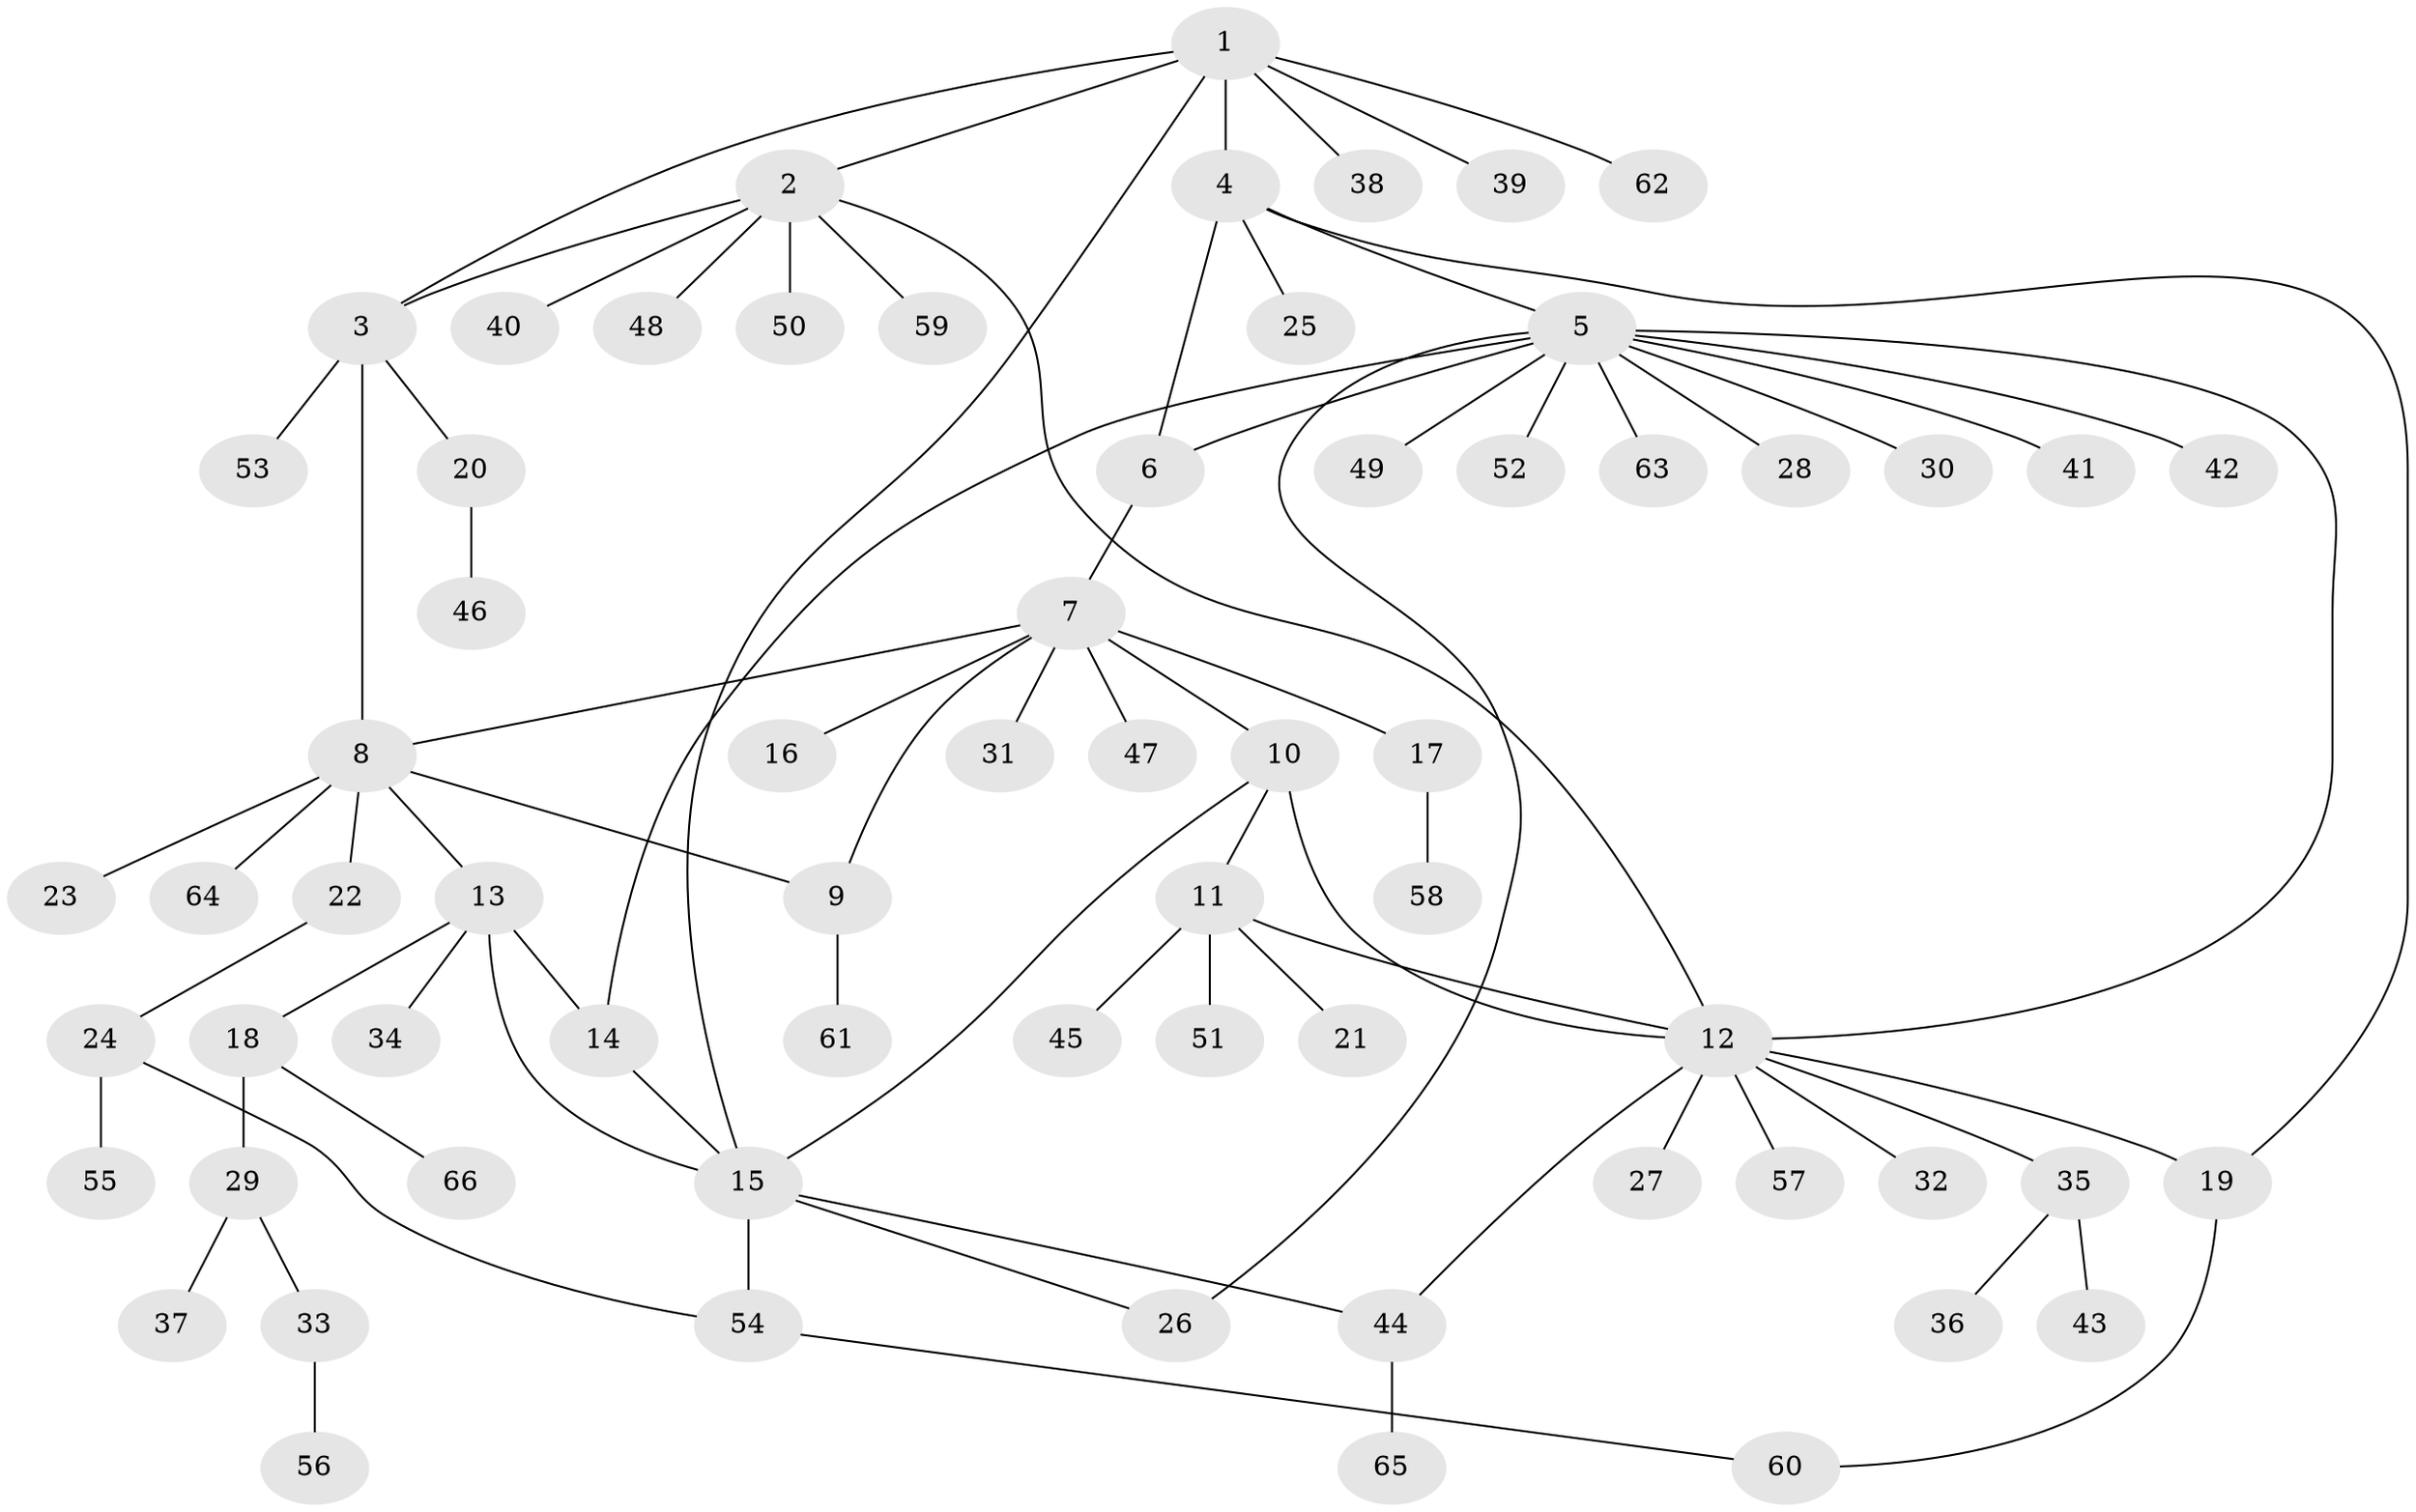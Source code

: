 // coarse degree distribution, {6: 0.041666666666666664, 10: 0.020833333333333332, 5: 0.020833333333333332, 11: 0.041666666666666664, 7: 0.020833333333333332, 2: 0.08333333333333333, 3: 0.08333333333333333, 9: 0.020833333333333332, 1: 0.6458333333333334, 4: 0.020833333333333332}
// Generated by graph-tools (version 1.1) at 2025/42/03/06/25 10:42:07]
// undirected, 66 vertices, 81 edges
graph export_dot {
graph [start="1"]
  node [color=gray90,style=filled];
  1;
  2;
  3;
  4;
  5;
  6;
  7;
  8;
  9;
  10;
  11;
  12;
  13;
  14;
  15;
  16;
  17;
  18;
  19;
  20;
  21;
  22;
  23;
  24;
  25;
  26;
  27;
  28;
  29;
  30;
  31;
  32;
  33;
  34;
  35;
  36;
  37;
  38;
  39;
  40;
  41;
  42;
  43;
  44;
  45;
  46;
  47;
  48;
  49;
  50;
  51;
  52;
  53;
  54;
  55;
  56;
  57;
  58;
  59;
  60;
  61;
  62;
  63;
  64;
  65;
  66;
  1 -- 2;
  1 -- 3;
  1 -- 4;
  1 -- 15;
  1 -- 38;
  1 -- 39;
  1 -- 62;
  2 -- 3;
  2 -- 12;
  2 -- 40;
  2 -- 48;
  2 -- 50;
  2 -- 59;
  3 -- 8;
  3 -- 20;
  3 -- 53;
  4 -- 5;
  4 -- 6;
  4 -- 19;
  4 -- 25;
  5 -- 6;
  5 -- 12;
  5 -- 14;
  5 -- 26;
  5 -- 28;
  5 -- 30;
  5 -- 41;
  5 -- 42;
  5 -- 49;
  5 -- 52;
  5 -- 63;
  6 -- 7;
  7 -- 8;
  7 -- 9;
  7 -- 10;
  7 -- 16;
  7 -- 17;
  7 -- 31;
  7 -- 47;
  8 -- 9;
  8 -- 13;
  8 -- 22;
  8 -- 23;
  8 -- 64;
  9 -- 61;
  10 -- 11;
  10 -- 12;
  10 -- 15;
  11 -- 12;
  11 -- 21;
  11 -- 45;
  11 -- 51;
  12 -- 19;
  12 -- 27;
  12 -- 32;
  12 -- 35;
  12 -- 44;
  12 -- 57;
  13 -- 14;
  13 -- 15;
  13 -- 18;
  13 -- 34;
  14 -- 15;
  15 -- 26;
  15 -- 44;
  15 -- 54;
  17 -- 58;
  18 -- 29;
  18 -- 66;
  19 -- 60;
  20 -- 46;
  22 -- 24;
  24 -- 54;
  24 -- 55;
  29 -- 33;
  29 -- 37;
  33 -- 56;
  35 -- 36;
  35 -- 43;
  44 -- 65;
  54 -- 60;
}
